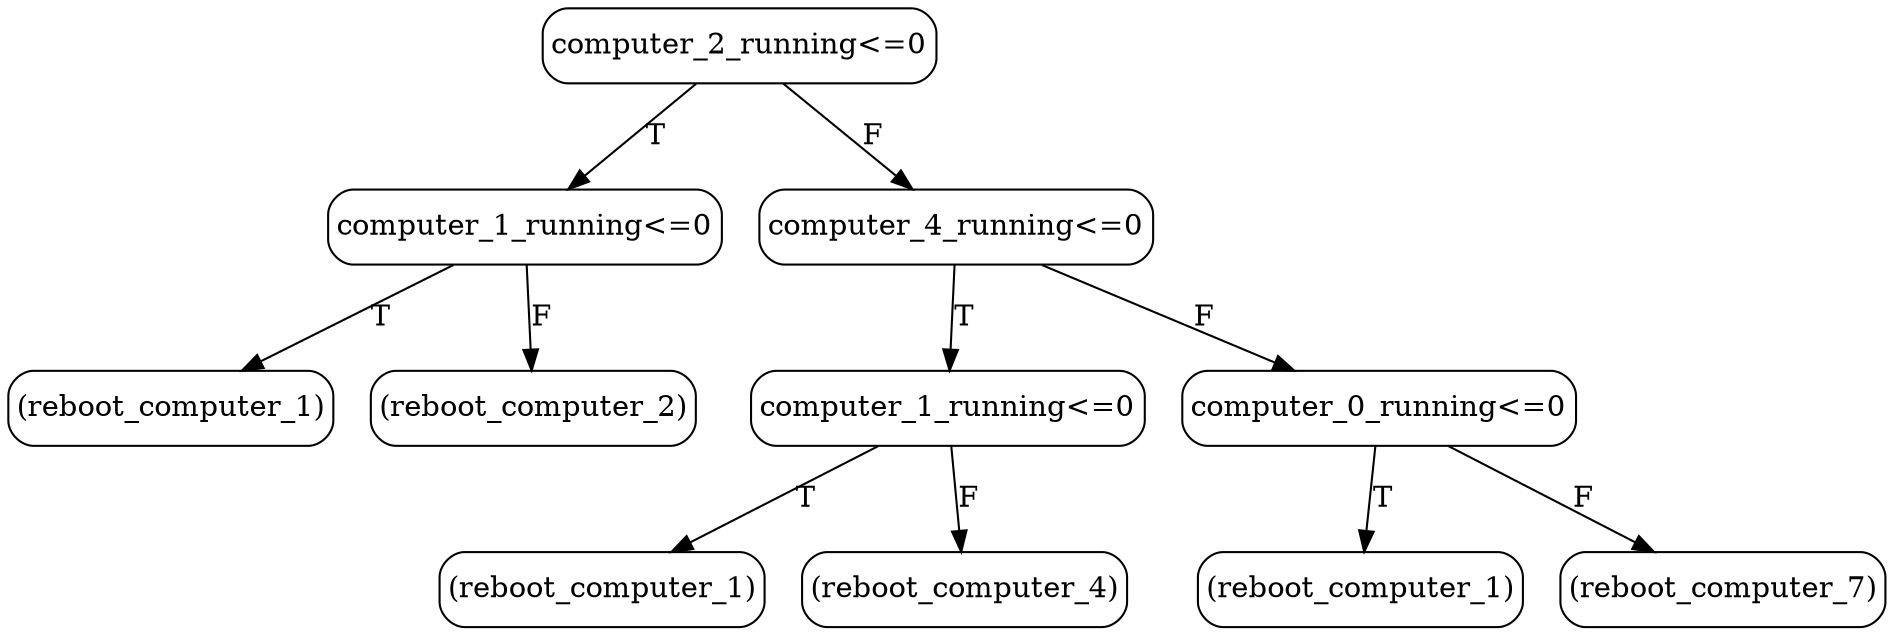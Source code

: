 // decision tree
digraph {
	2 [label="(reboot_computer_1)" margin="0.05,0.05" shape=box style=rounded]
	5 [label="(reboot_computer_2)" margin="0.05,0.05" shape=box style=rounded]
	1 [label="computer_1_running<=0" margin="0.05,0.05" shape=box style=rounded]
	1 -> 2 [label=T]
	1 -> 5 [label=F]
	10 [label="(reboot_computer_1)" margin="0.05,0.05" shape=box style=rounded]
	11 [label="(reboot_computer_4)" margin="0.05,0.05" shape=box style=rounded]
	9 [label="computer_1_running<=0" margin="0.05,0.05" shape=box style=rounded]
	9 -> 10 [label=T]
	9 -> 11 [label=F]
	13 [label="(reboot_computer_1)" margin="0.05,0.05" shape=box style=rounded]
	14 [label="(reboot_computer_7)" margin="0.05,0.05" shape=box style=rounded]
	12 [label="computer_0_running<=0" margin="0.05,0.05" shape=box style=rounded]
	12 -> 13 [label=T]
	12 -> 14 [label=F]
	8 [label="computer_4_running<=0" margin="0.05,0.05" shape=box style=rounded]
	8 -> 9 [label=T]
	8 -> 12 [label=F]
	0 [label="computer_2_running<=0" margin="0.05,0.05" shape=box style=rounded]
	0 -> 1 [label=T]
	0 -> 8 [label=F]
}
